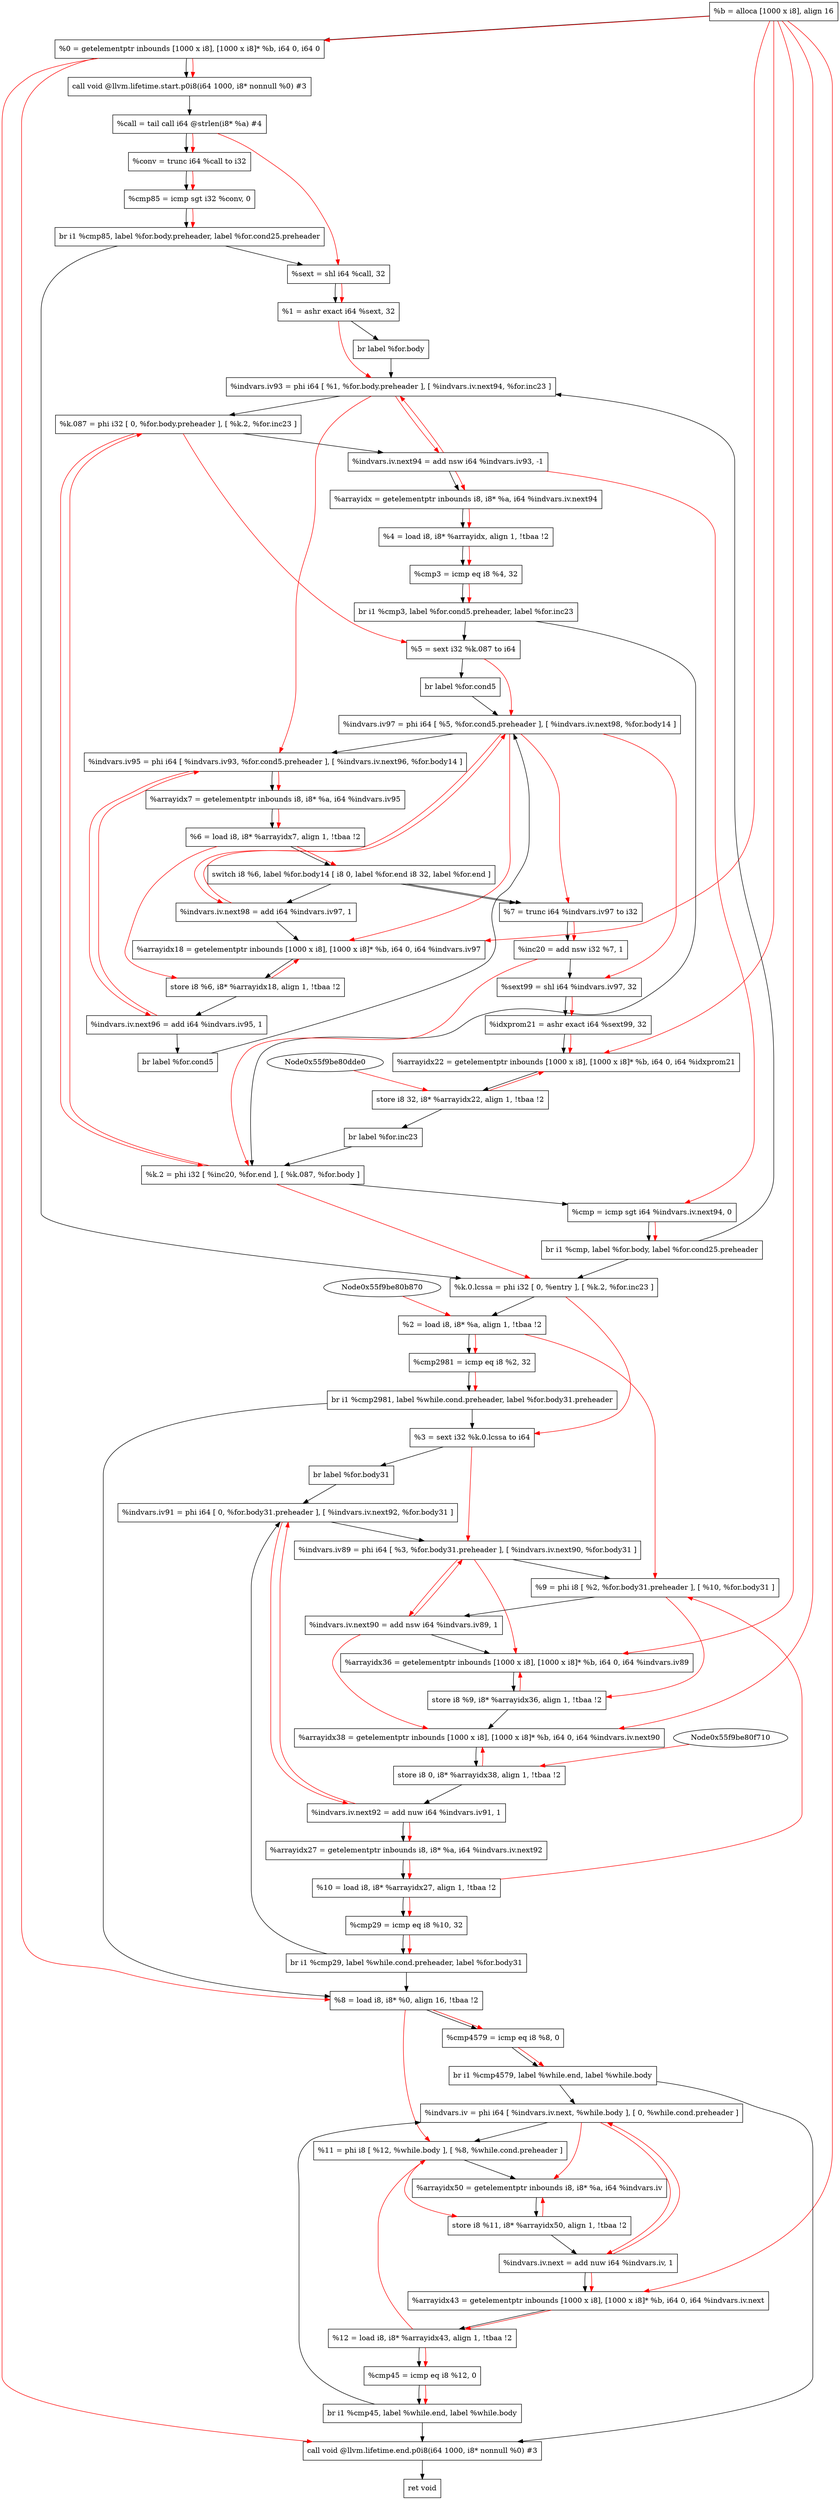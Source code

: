digraph "CDFG for'func' function" {
	Node0x55f9be80ba08[shape=record, label="  %b = alloca [1000 x i8], align 16"];
	Node0x55f9be80c108[shape=record, label="  %0 = getelementptr inbounds [1000 x i8], [1000 x i8]* %b, i64 0, i64 0"];
	Node0x55f9be80c528[shape=record, label="  call void @llvm.lifetime.start.p0i8(i64 1000, i8* nonnull %0) #3"];
	Node0x55f9be80c6a0[shape=record, label="  %call = tail call i64 @strlen(i8* %a) #4"];
	Node0x55f9be80c778[shape=record, label="  %conv = trunc i64 %call to i32"];
	Node0x55f9be80c840[shape=record, label="  %cmp85 = icmp sgt i32 %conv, 0"];
	Node0x55f9be79f228[shape=record, label="  br i1 %cmp85, label %for.body.preheader, label %for.cond25.preheader"];
	Node0x55f9be80cb30[shape=record, label="  %sext = shl i64 %call, 32"];
	Node0x55f9be80cba0[shape=record, label="  %1 = ashr exact i64 %sext, 32"];
	Node0x55f9be80cc98[shape=record, label="  br label %for.body"];
	Node0x55f9be80cdf8[shape=record, label="  %k.0.lcssa = phi i32 [ 0, %entry ], [ %k.2, %for.inc23 ]"];
	Node0x55f9be80ced8[shape=record, label="  %2 = load i8, i8* %a, align 1, !tbaa !2"];
	Node0x55f9be80de40[shape=record, label="  %cmp2981 = icmp eq i8 %2, 32"];
	Node0x55f9be79f468[shape=record, label="  br i1 %cmp2981, label %while.cond.preheader, label %for.body31.preheader"];
	Node0x55f9be80e1e8[shape=record, label="  %3 = sext i32 %k.0.lcssa to i64"];
	Node0x55f9be80e318[shape=record, label="  br label %for.body31"];
	Node0x55f9be80e3c8[shape=record, label="  %indvars.iv93 = phi i64 [ %1, %for.body.preheader ], [ %indvars.iv.next94, %for.inc23 ]"];
	Node0x55f9be80e4c8[shape=record, label="  %k.087 = phi i32 [ 0, %for.body.preheader ], [ %k.2, %for.inc23 ]"];
	Node0x55f9be80e5b0[shape=record, label="  %indvars.iv.next94 = add nsw i64 %indvars.iv93, -1"];
	Node0x55f9be80e650[shape=record, label="  %arrayidx = getelementptr inbounds i8, i8* %a, i64 %indvars.iv.next94"];
	Node0x55f9be80c968[shape=record, label="  %4 = load i8, i8* %arrayidx, align 1, !tbaa !2"];
	Node0x55f9be80ed30[shape=record, label="  %cmp3 = icmp eq i8 %4, 32"];
	Node0x55f9be79f588[shape=record, label="  br i1 %cmp3, label %for.cond5.preheader, label %for.inc23"];
	Node0x55f9be80edd8[shape=record, label="  %5 = sext i32 %k.087 to i64"];
	Node0x55f9be80ef08[shape=record, label="  br label %for.cond5"];
	Node0x55f9be80f068[shape=record, label="  %indvars.iv97 = phi i64 [ %5, %for.cond5.preheader ], [ %indvars.iv.next98, %for.body14 ]"];
	Node0x55f9be80f568[shape=record, label="  %indvars.iv95 = phi i64 [ %indvars.iv93, %for.cond5.preheader ], [ %indvars.iv.next96, %for.body14 ]"];
	Node0x55f9be80f630[shape=record, label="  %arrayidx7 = getelementptr inbounds i8, i8* %a, i64 %indvars.iv95"];
	Node0x55f9be80f6c8[shape=record, label="  %6 = load i8, i8* %arrayidx7, align 1, !tbaa !2"];
	Node0x55f9be80f818[shape=record, label="  switch i8 %6, label %for.body14 [
    i8 0, label %for.end
    i8 32, label %for.end
  ]"];
	Node0x55f9be80f990[shape=record, label="  %indvars.iv.next98 = add i64 %indvars.iv97, 1"];
	Node0x55f9be80fa18[shape=record, label="  %arrayidx18 = getelementptr inbounds [1000 x i8], [1000 x i8]* %b, i64 0, i64 %indvars.iv97"];
	Node0x55f9be80faa0[shape=record, label="  store i8 %6, i8* %arrayidx18, align 1, !tbaa !2"];
	Node0x55f9be80fb20[shape=record, label="  %indvars.iv.next96 = add i64 %indvars.iv95, 1"];
	Node0x55f9be80f4f8[shape=record, label="  br label %for.cond5"];
	Node0x55f9be80f7c8[shape=record, label="  %7 = trunc i64 %indvars.iv97 to i32"];
	Node0x55f9be80fb90[shape=record, label="  %inc20 = add nsw i32 %7, 1"];
	Node0x55f9be80fc00[shape=record, label="  %sext99 = shl i64 %indvars.iv97, 32"];
	Node0x55f9be80fc70[shape=record, label="  %idxprom21 = ashr exact i64 %sext99, 32"];
	Node0x55f9be80fcf8[shape=record, label="  %arrayidx22 = getelementptr inbounds [1000 x i8], [1000 x i8]* %b, i64 0, i64 %idxprom21"];
	Node0x55f9be80fd80[shape=record, label="  store i8 32, i8* %arrayidx22, align 1, !tbaa !2"];
	Node0x55f9be80eea8[shape=record, label="  br label %for.inc23"];
	Node0x55f9be80fdd8[shape=record, label="  %k.2 = phi i32 [ %inc20, %for.end ], [ %k.087, %for.body ]"];
	Node0x55f9be80fed0[shape=record, label="  %cmp = icmp sgt i64 %indvars.iv.next94, 0"];
	Node0x55f9be80ff78[shape=record, label="  br i1 %cmp, label %for.body, label %for.cond25.preheader"];
	Node0x55f9be80e0e8[shape=record, label="  %8 = load i8, i8* %0, align 16, !tbaa !2"];
	Node0x55f9be810080[shape=record, label="  %cmp4579 = icmp eq i8 %8, 0"];
	Node0x55f9be810188[shape=record, label="  br i1 %cmp4579, label %while.end, label %while.body"];
	Node0x55f9be810258[shape=record, label="  %indvars.iv91 = phi i64 [ 0, %for.body31.preheader ], [ %indvars.iv.next92, %for.body31 ]"];
	Node0x55f9be8103a8[shape=record, label="  %indvars.iv89 = phi i64 [ %3, %for.body31.preheader ], [ %indvars.iv.next90, %for.body31 ]"];
	Node0x55f9be810cf8[shape=record, label="  %9 = phi i8 [ %2, %for.body31.preheader ], [ %10, %for.body31 ]"];
	Node0x55f9be810dc0[shape=record, label="  %indvars.iv.next90 = add nsw i64 %indvars.iv89, 1"];
	Node0x55f9be810e48[shape=record, label="  %arrayidx36 = getelementptr inbounds [1000 x i8], [1000 x i8]* %b, i64 0, i64 %indvars.iv89"];
	Node0x55f9be810ed0[shape=record, label="  store i8 %9, i8* %arrayidx36, align 1, !tbaa !2"];
	Node0x55f9be810fc8[shape=record, label="  %arrayidx38 = getelementptr inbounds [1000 x i8], [1000 x i8]* %b, i64 0, i64 %indvars.iv.next90"];
	Node0x55f9be811050[shape=record, label="  store i8 0, i8* %arrayidx38, align 1, !tbaa !2"];
	Node0x55f9be8110d0[shape=record, label="  %indvars.iv.next92 = add nuw i64 %indvars.iv91, 1"];
	Node0x55f9be811140[shape=record, label="  %arrayidx27 = getelementptr inbounds i8, i8* %a, i64 %indvars.iv.next92"];
	Node0x55f9be80e2b8[shape=record, label="  %10 = load i8, i8* %arrayidx27, align 1, !tbaa !2"];
	Node0x55f9be8111c0[shape=record, label="  %cmp29 = icmp eq i8 %10, 32"];
	Node0x55f9be811248[shape=record, label="  br i1 %cmp29, label %while.cond.preheader, label %for.body31"];
	Node0x55f9be8112c8[shape=record, label="  %indvars.iv = phi i64 [ %indvars.iv.next, %while.body ], [ 0, %while.cond.preheader ]"];
	Node0x55f9be8119e8[shape=record, label="  %11 = phi i8 [ %12, %while.body ], [ %8, %while.cond.preheader ]"];
	Node0x55f9be811ab0[shape=record, label="  %arrayidx50 = getelementptr inbounds i8, i8* %a, i64 %indvars.iv"];
	Node0x55f9be811b30[shape=record, label="  store i8 %11, i8* %arrayidx50, align 1, !tbaa !2"];
	Node0x55f9be811bb0[shape=record, label="  %indvars.iv.next = add nuw i64 %indvars.iv, 1"];
	Node0x55f9be811c38[shape=record, label="  %arrayidx43 = getelementptr inbounds [1000 x i8], [1000 x i8]* %b, i64 0, i64 %indvars.iv.next"];
	Node0x55f9be80cda8[shape=record, label="  %12 = load i8, i8* %arrayidx43, align 1, !tbaa !2"];
	Node0x55f9be811cc0[shape=record, label="  %cmp45 = icmp eq i8 %12, 0"];
	Node0x55f9be811d48[shape=record, label="  br i1 %cmp45, label %while.end, label %while.body"];
	Node0x55f9be811ef8[shape=record, label="  call void @llvm.lifetime.end.p0i8(i64 1000, i8* nonnull %0) #3"];
	Node0x55f9be810cb0[shape=record, label="  ret void"];
	Node0x55f9be80ba08 -> Node0x55f9be80c108
	Node0x55f9be80c108 -> Node0x55f9be80c528
	Node0x55f9be80c528 -> Node0x55f9be80c6a0
	Node0x55f9be80c6a0 -> Node0x55f9be80c778
	Node0x55f9be80c778 -> Node0x55f9be80c840
	Node0x55f9be80c840 -> Node0x55f9be79f228
	Node0x55f9be79f228 -> Node0x55f9be80cb30
	Node0x55f9be79f228 -> Node0x55f9be80cdf8
	Node0x55f9be80cb30 -> Node0x55f9be80cba0
	Node0x55f9be80cba0 -> Node0x55f9be80cc98
	Node0x55f9be80cc98 -> Node0x55f9be80e3c8
	Node0x55f9be80cdf8 -> Node0x55f9be80ced8
	Node0x55f9be80ced8 -> Node0x55f9be80de40
	Node0x55f9be80de40 -> Node0x55f9be79f468
	Node0x55f9be79f468 -> Node0x55f9be80e0e8
	Node0x55f9be79f468 -> Node0x55f9be80e1e8
	Node0x55f9be80e1e8 -> Node0x55f9be80e318
	Node0x55f9be80e318 -> Node0x55f9be810258
	Node0x55f9be80e3c8 -> Node0x55f9be80e4c8
	Node0x55f9be80e4c8 -> Node0x55f9be80e5b0
	Node0x55f9be80e5b0 -> Node0x55f9be80e650
	Node0x55f9be80e650 -> Node0x55f9be80c968
	Node0x55f9be80c968 -> Node0x55f9be80ed30
	Node0x55f9be80ed30 -> Node0x55f9be79f588
	Node0x55f9be79f588 -> Node0x55f9be80edd8
	Node0x55f9be79f588 -> Node0x55f9be80fdd8
	Node0x55f9be80edd8 -> Node0x55f9be80ef08
	Node0x55f9be80ef08 -> Node0x55f9be80f068
	Node0x55f9be80f068 -> Node0x55f9be80f568
	Node0x55f9be80f568 -> Node0x55f9be80f630
	Node0x55f9be80f630 -> Node0x55f9be80f6c8
	Node0x55f9be80f6c8 -> Node0x55f9be80f818
	Node0x55f9be80f818 -> Node0x55f9be80f990
	Node0x55f9be80f818 -> Node0x55f9be80f7c8
	Node0x55f9be80f818 -> Node0x55f9be80f7c8
	Node0x55f9be80f990 -> Node0x55f9be80fa18
	Node0x55f9be80fa18 -> Node0x55f9be80faa0
	Node0x55f9be80faa0 -> Node0x55f9be80fb20
	Node0x55f9be80fb20 -> Node0x55f9be80f4f8
	Node0x55f9be80f4f8 -> Node0x55f9be80f068
	Node0x55f9be80f7c8 -> Node0x55f9be80fb90
	Node0x55f9be80fb90 -> Node0x55f9be80fc00
	Node0x55f9be80fc00 -> Node0x55f9be80fc70
	Node0x55f9be80fc70 -> Node0x55f9be80fcf8
	Node0x55f9be80fcf8 -> Node0x55f9be80fd80
	Node0x55f9be80fd80 -> Node0x55f9be80eea8
	Node0x55f9be80eea8 -> Node0x55f9be80fdd8
	Node0x55f9be80fdd8 -> Node0x55f9be80fed0
	Node0x55f9be80fed0 -> Node0x55f9be80ff78
	Node0x55f9be80ff78 -> Node0x55f9be80e3c8
	Node0x55f9be80ff78 -> Node0x55f9be80cdf8
	Node0x55f9be80e0e8 -> Node0x55f9be810080
	Node0x55f9be810080 -> Node0x55f9be810188
	Node0x55f9be810188 -> Node0x55f9be811ef8
	Node0x55f9be810188 -> Node0x55f9be8112c8
	Node0x55f9be810258 -> Node0x55f9be8103a8
	Node0x55f9be8103a8 -> Node0x55f9be810cf8
	Node0x55f9be810cf8 -> Node0x55f9be810dc0
	Node0x55f9be810dc0 -> Node0x55f9be810e48
	Node0x55f9be810e48 -> Node0x55f9be810ed0
	Node0x55f9be810ed0 -> Node0x55f9be810fc8
	Node0x55f9be810fc8 -> Node0x55f9be811050
	Node0x55f9be811050 -> Node0x55f9be8110d0
	Node0x55f9be8110d0 -> Node0x55f9be811140
	Node0x55f9be811140 -> Node0x55f9be80e2b8
	Node0x55f9be80e2b8 -> Node0x55f9be8111c0
	Node0x55f9be8111c0 -> Node0x55f9be811248
	Node0x55f9be811248 -> Node0x55f9be80e0e8
	Node0x55f9be811248 -> Node0x55f9be810258
	Node0x55f9be8112c8 -> Node0x55f9be8119e8
	Node0x55f9be8119e8 -> Node0x55f9be811ab0
	Node0x55f9be811ab0 -> Node0x55f9be811b30
	Node0x55f9be811b30 -> Node0x55f9be811bb0
	Node0x55f9be811bb0 -> Node0x55f9be811c38
	Node0x55f9be811c38 -> Node0x55f9be80cda8
	Node0x55f9be80cda8 -> Node0x55f9be811cc0
	Node0x55f9be811cc0 -> Node0x55f9be811d48
	Node0x55f9be811d48 -> Node0x55f9be811ef8
	Node0x55f9be811d48 -> Node0x55f9be8112c8
	Node0x55f9be811ef8 -> Node0x55f9be810cb0
edge [color=red]
	Node0x55f9be80ba08 -> Node0x55f9be80c108
	Node0x55f9be80c108 -> Node0x55f9be80c528
	Node0x55f9be80c6a0 -> Node0x55f9be80c778
	Node0x55f9be80c778 -> Node0x55f9be80c840
	Node0x55f9be80c840 -> Node0x55f9be79f228
	Node0x55f9be80c6a0 -> Node0x55f9be80cb30
	Node0x55f9be80cb30 -> Node0x55f9be80cba0
	Node0x55f9be80fdd8 -> Node0x55f9be80cdf8
	Node0x55f9be80b870 -> Node0x55f9be80ced8
	Node0x55f9be80ced8 -> Node0x55f9be80de40
	Node0x55f9be80de40 -> Node0x55f9be79f468
	Node0x55f9be80cdf8 -> Node0x55f9be80e1e8
	Node0x55f9be80cba0 -> Node0x55f9be80e3c8
	Node0x55f9be80e5b0 -> Node0x55f9be80e3c8
	Node0x55f9be80fdd8 -> Node0x55f9be80e4c8
	Node0x55f9be80e3c8 -> Node0x55f9be80e5b0
	Node0x55f9be80e5b0 -> Node0x55f9be80e650
	Node0x55f9be80e650 -> Node0x55f9be80c968
	Node0x55f9be80c968 -> Node0x55f9be80ed30
	Node0x55f9be80ed30 -> Node0x55f9be79f588
	Node0x55f9be80e4c8 -> Node0x55f9be80edd8
	Node0x55f9be80edd8 -> Node0x55f9be80f068
	Node0x55f9be80f990 -> Node0x55f9be80f068
	Node0x55f9be80e3c8 -> Node0x55f9be80f568
	Node0x55f9be80fb20 -> Node0x55f9be80f568
	Node0x55f9be80f568 -> Node0x55f9be80f630
	Node0x55f9be80f630 -> Node0x55f9be80f6c8
	Node0x55f9be80f6c8 -> Node0x55f9be80f818
	Node0x55f9be80f068 -> Node0x55f9be80f990
	Node0x55f9be80ba08 -> Node0x55f9be80fa18
	Node0x55f9be80f068 -> Node0x55f9be80fa18
	Node0x55f9be80f6c8 -> Node0x55f9be80faa0
	Node0x55f9be80faa0 -> Node0x55f9be80fa18
	Node0x55f9be80f568 -> Node0x55f9be80fb20
	Node0x55f9be80f068 -> Node0x55f9be80f7c8
	Node0x55f9be80f7c8 -> Node0x55f9be80fb90
	Node0x55f9be80f068 -> Node0x55f9be80fc00
	Node0x55f9be80fc00 -> Node0x55f9be80fc70
	Node0x55f9be80ba08 -> Node0x55f9be80fcf8
	Node0x55f9be80fc70 -> Node0x55f9be80fcf8
	Node0x55f9be80dde0 -> Node0x55f9be80fd80
	Node0x55f9be80fd80 -> Node0x55f9be80fcf8
	Node0x55f9be80fb90 -> Node0x55f9be80fdd8
	Node0x55f9be80e4c8 -> Node0x55f9be80fdd8
	Node0x55f9be80e5b0 -> Node0x55f9be80fed0
	Node0x55f9be80fed0 -> Node0x55f9be80ff78
	Node0x55f9be80c108 -> Node0x55f9be80e0e8
	Node0x55f9be80e0e8 -> Node0x55f9be810080
	Node0x55f9be810080 -> Node0x55f9be810188
	Node0x55f9be8110d0 -> Node0x55f9be810258
	Node0x55f9be80e1e8 -> Node0x55f9be8103a8
	Node0x55f9be810dc0 -> Node0x55f9be8103a8
	Node0x55f9be80ced8 -> Node0x55f9be810cf8
	Node0x55f9be80e2b8 -> Node0x55f9be810cf8
	Node0x55f9be8103a8 -> Node0x55f9be810dc0
	Node0x55f9be80ba08 -> Node0x55f9be810e48
	Node0x55f9be8103a8 -> Node0x55f9be810e48
	Node0x55f9be810cf8 -> Node0x55f9be810ed0
	Node0x55f9be810ed0 -> Node0x55f9be810e48
	Node0x55f9be80ba08 -> Node0x55f9be810fc8
	Node0x55f9be810dc0 -> Node0x55f9be810fc8
	Node0x55f9be80f710 -> Node0x55f9be811050
	Node0x55f9be811050 -> Node0x55f9be810fc8
	Node0x55f9be810258 -> Node0x55f9be8110d0
	Node0x55f9be8110d0 -> Node0x55f9be811140
	Node0x55f9be811140 -> Node0x55f9be80e2b8
	Node0x55f9be80e2b8 -> Node0x55f9be8111c0
	Node0x55f9be8111c0 -> Node0x55f9be811248
	Node0x55f9be811bb0 -> Node0x55f9be8112c8
	Node0x55f9be80cda8 -> Node0x55f9be8119e8
	Node0x55f9be80e0e8 -> Node0x55f9be8119e8
	Node0x55f9be8112c8 -> Node0x55f9be811ab0
	Node0x55f9be8119e8 -> Node0x55f9be811b30
	Node0x55f9be811b30 -> Node0x55f9be811ab0
	Node0x55f9be8112c8 -> Node0x55f9be811bb0
	Node0x55f9be80ba08 -> Node0x55f9be811c38
	Node0x55f9be811bb0 -> Node0x55f9be811c38
	Node0x55f9be811c38 -> Node0x55f9be80cda8
	Node0x55f9be80cda8 -> Node0x55f9be811cc0
	Node0x55f9be811cc0 -> Node0x55f9be811d48
	Node0x55f9be80c108 -> Node0x55f9be811ef8
}
